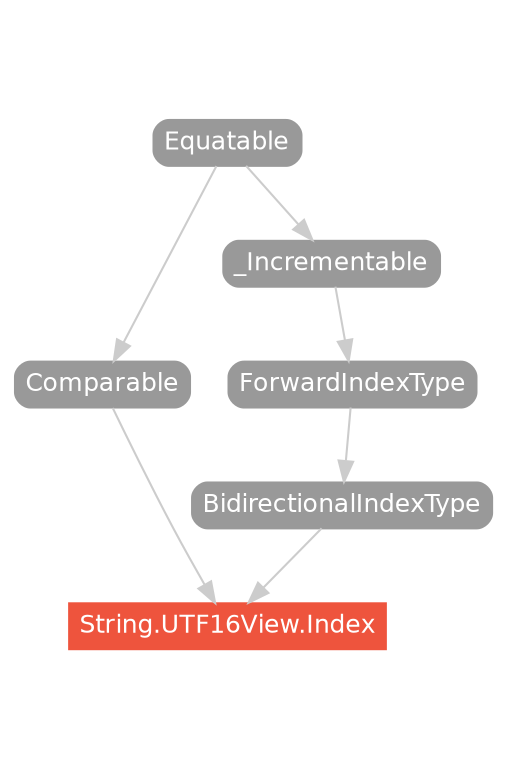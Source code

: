 strict digraph "String.UTF16View.Index - Type Hierarchy - SwiftDoc.org" {
    pad="0.1,0.8"
    node [shape=box, style="filled,rounded", color="#999999", fillcolor="#999999", fontcolor=white, fontname=Helvetica, fontnames="Helvetica,sansserif", fontsize=12, margin="0.07,0.05", height="0.3"]
    edge [color="#cccccc"]
    "BidirectionalIndexType" [URL="/protocol/BidirectionalIndexType/hierarchy/"]
    "Comparable" [URL="/protocol/Comparable/hierarchy/"]
    "Equatable" [URL="/protocol/Equatable/hierarchy/"]
    "ForwardIndexType" [URL="/protocol/ForwardIndexType/hierarchy/"]
    "String.UTF16View.Index" [URL="/type/String.UTF16View.Index/", style="filled", fillcolor="#ee543d", color="#ee543d"]
    "_Incrementable" [URL="/protocol/_Incrementable/hierarchy/"]    "BidirectionalIndexType" -> "String.UTF16View.Index"
    "Comparable" -> "String.UTF16View.Index"
    "ForwardIndexType" -> "BidirectionalIndexType"
    "_Incrementable" -> "ForwardIndexType"
    "Equatable" -> "_Incrementable"
    "Equatable" -> "Comparable"
    subgraph Types {
        rank = max; "String.UTF16View.Index";
    }
}